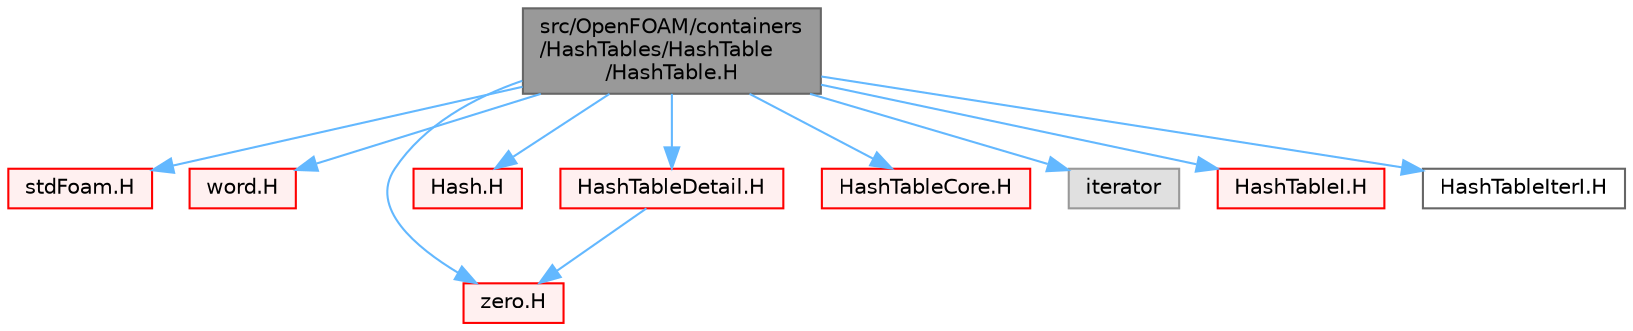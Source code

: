digraph "src/OpenFOAM/containers/HashTables/HashTable/HashTable.H"
{
 // LATEX_PDF_SIZE
  bgcolor="transparent";
  edge [fontname=Helvetica,fontsize=10,labelfontname=Helvetica,labelfontsize=10];
  node [fontname=Helvetica,fontsize=10,shape=box,height=0.2,width=0.4];
  Node1 [id="Node000001",label="src/OpenFOAM/containers\l/HashTables/HashTable\l/HashTable.H",height=0.2,width=0.4,color="gray40", fillcolor="grey60", style="filled", fontcolor="black",tooltip=" "];
  Node1 -> Node2 [id="edge1_Node000001_Node000002",color="steelblue1",style="solid",tooltip=" "];
  Node2 [id="Node000002",label="stdFoam.H",height=0.2,width=0.4,color="red", fillcolor="#FFF0F0", style="filled",URL="$stdFoam_8H.html",tooltip="Includes some standard C++ headers, defines global macros and templates used in multiple places by Op..."];
  Node1 -> Node8 [id="edge2_Node000001_Node000008",color="steelblue1",style="solid",tooltip=" "];
  Node8 [id="Node000008",label="word.H",height=0.2,width=0.4,color="red", fillcolor="#FFF0F0", style="filled",URL="$word_8H.html",tooltip=" "];
  Node1 -> Node20 [id="edge3_Node000001_Node000020",color="steelblue1",style="solid",tooltip=" "];
  Node20 [id="Node000020",label="zero.H",height=0.2,width=0.4,color="red", fillcolor="#FFF0F0", style="filled",URL="$zero_8H.html",tooltip=" "];
  Node1 -> Node41 [id="edge4_Node000001_Node000041",color="steelblue1",style="solid",tooltip=" "];
  Node41 [id="Node000041",label="Hash.H",height=0.2,width=0.4,color="red", fillcolor="#FFF0F0", style="filled",URL="$Hash_8H.html",tooltip=" "];
  Node1 -> Node42 [id="edge5_Node000001_Node000042",color="steelblue1",style="solid",tooltip=" "];
  Node42 [id="Node000042",label="HashTableDetail.H",height=0.2,width=0.4,color="red", fillcolor="#FFF0F0", style="filled",URL="$HashTableDetail_8H.html",tooltip=" "];
  Node42 -> Node20 [id="edge6_Node000042_Node000020",color="steelblue1",style="solid",tooltip=" "];
  Node1 -> Node43 [id="edge7_Node000001_Node000043",color="steelblue1",style="solid",tooltip=" "];
  Node43 [id="Node000043",label="HashTableCore.H",height=0.2,width=0.4,color="red", fillcolor="#FFF0F0", style="filled",URL="$HashTableCore_8H.html",tooltip=" "];
  Node1 -> Node56 [id="edge8_Node000001_Node000056",color="steelblue1",style="solid",tooltip=" "];
  Node56 [id="Node000056",label="iterator",height=0.2,width=0.4,color="grey60", fillcolor="#E0E0E0", style="filled",tooltip=" "];
  Node1 -> Node57 [id="edge9_Node000001_Node000057",color="steelblue1",style="solid",tooltip=" "];
  Node57 [id="Node000057",label="HashTableI.H",height=0.2,width=0.4,color="red", fillcolor="#FFF0F0", style="filled",URL="$HashTableI_8H.html",tooltip=" "];
  Node1 -> Node82 [id="edge10_Node000001_Node000082",color="steelblue1",style="solid",tooltip=" "];
  Node82 [id="Node000082",label="HashTableIterI.H",height=0.2,width=0.4,color="grey40", fillcolor="white", style="filled",URL="$HashTableIterI_8H.html",tooltip=" "];
}
